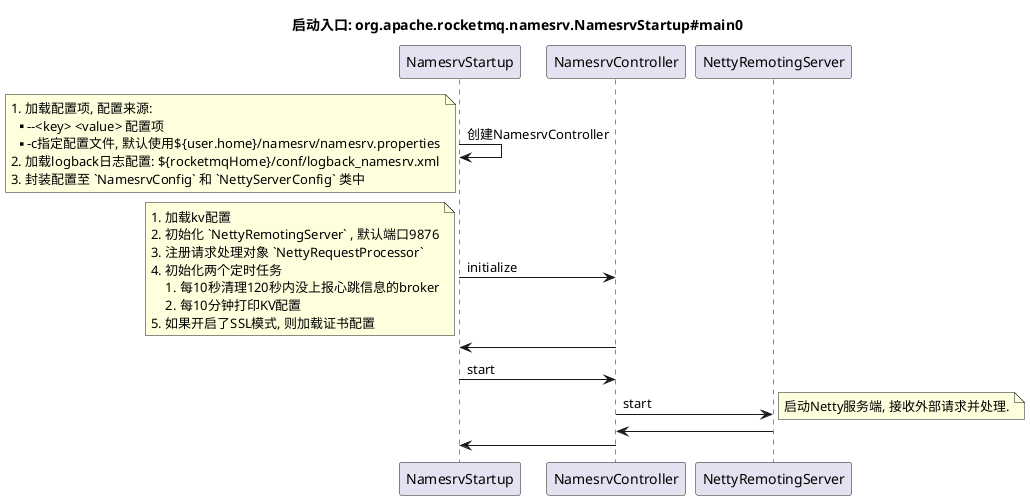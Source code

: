 @startuml

title 启动入口: org.apache.rocketmq.namesrv.NamesrvStartup#main0

NamesrvStartup -> NamesrvStartup : 创建NamesrvController
note left
# 加载配置项, 配置来源:
** --<key> <value> 配置项
** -c指定配置文件, 默认使用${user.home}/namesrv/namesrv.properties
# 加载logback日志配置: ${rocketmqHome}/conf/logback_namesrv.xml
# 封装配置至 `NamesrvConfig` 和 `NettyServerConfig` 类中
end note

NamesrvStartup -> NamesrvController : initialize

note left
# 加载kv配置
# 初始化 `NettyRemotingServer` , 默认端口9876
# 注册请求处理对象 `NettyRequestProcessor`
# 初始化两个定时任务
## 每10秒清理120秒内没上报心跳信息的broker
## 每10分钟打印KV配置
# 如果开启了SSL模式, 则加载证书配置
end note

NamesrvController -> NamesrvStartup
NamesrvStartup -> NamesrvController : start

NamesrvController -> NettyRemotingServer : start
note right
启动Netty服务端, 接收外部请求并处理.
end note

NettyRemotingServer -> NamesrvController
NamesrvController -> NamesrvStartup

@enduml
